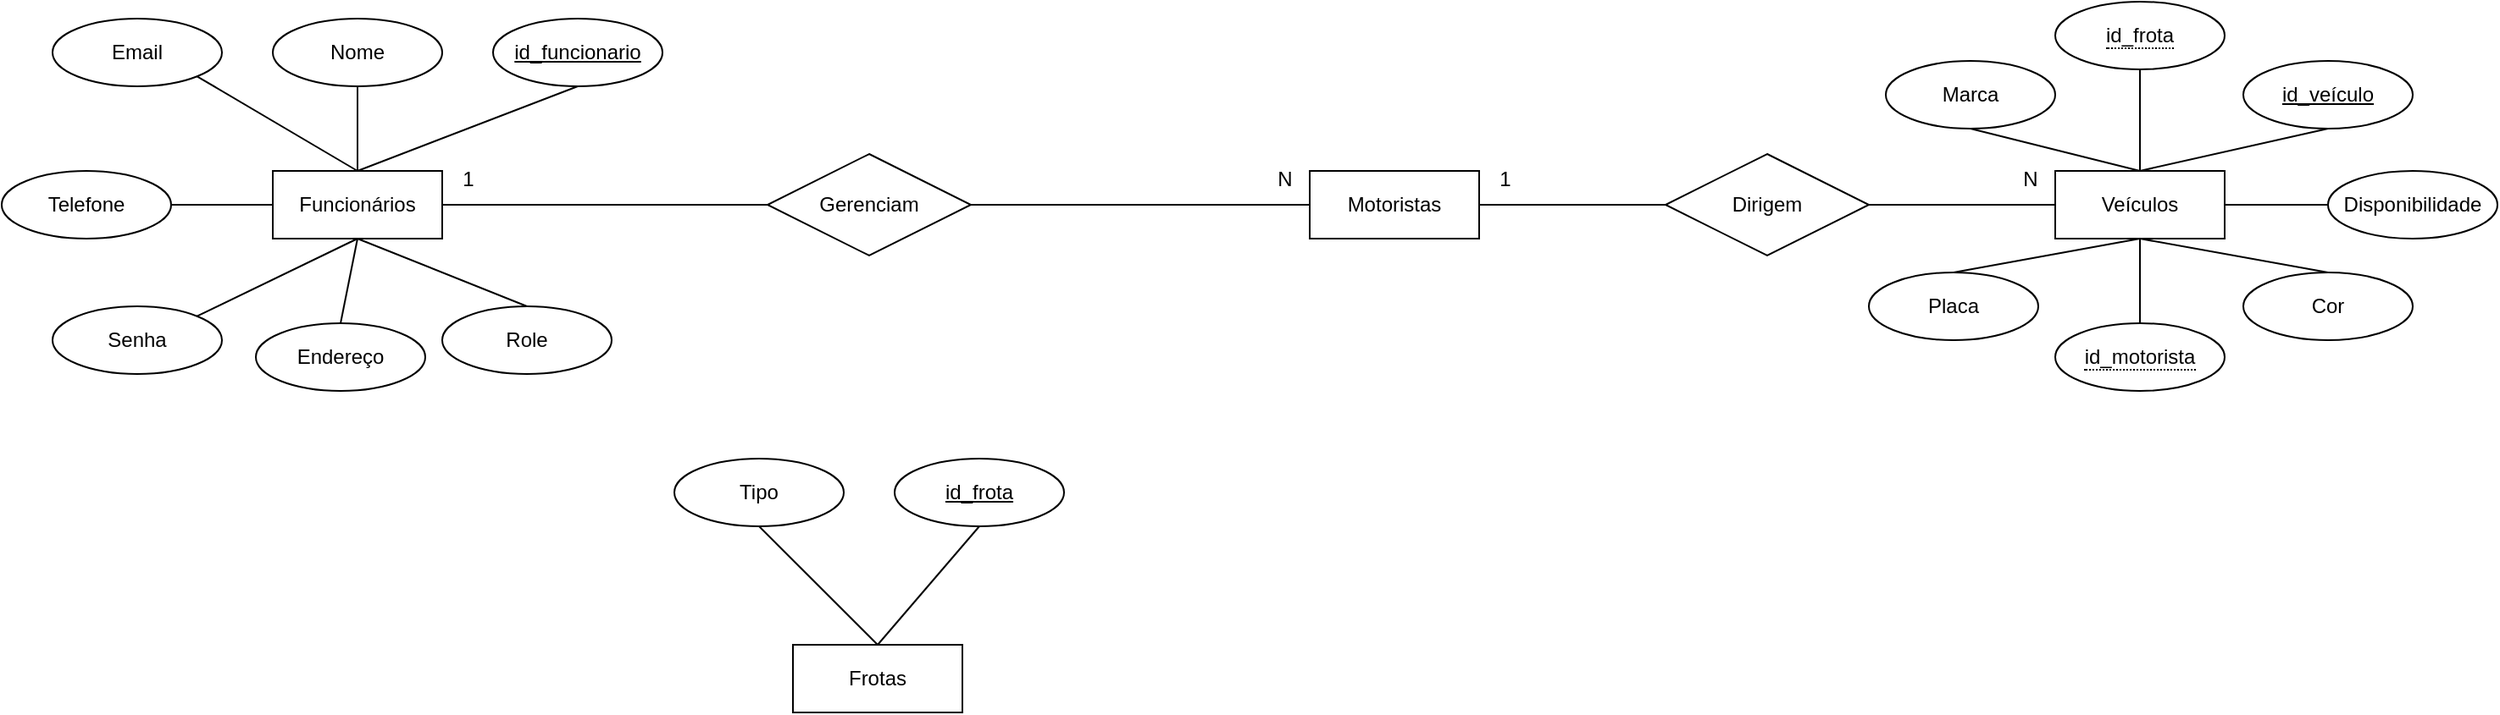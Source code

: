 <mxfile version="20.8.20" type="device"><diagram name="Página-1" id="SmbSBisgODQ-tFxxg0Tv"><mxGraphModel dx="1687" dy="899" grid="1" gridSize="10" guides="1" tooltips="1" connect="1" arrows="1" fold="1" page="1" pageScale="1" pageWidth="827" pageHeight="1169" math="0" shadow="0"><root><mxCell id="0"/><mxCell id="1" parent="0"/><mxCell id="jhbp4_ZAMWIe8QdacrYQ-23" style="edgeStyle=none;rounded=0;orthogonalLoop=1;jettySize=auto;html=1;exitX=1;exitY=0.5;exitDx=0;exitDy=0;entryX=0;entryY=0.5;entryDx=0;entryDy=0;strokeColor=default;endArrow=none;endFill=0;" edge="1" parent="1" source="jhbp4_ZAMWIe8QdacrYQ-1" target="jhbp4_ZAMWIe8QdacrYQ-21"><mxGeometry relative="1" as="geometry"/></mxCell><mxCell id="jhbp4_ZAMWIe8QdacrYQ-1" value="Funcionários" style="whiteSpace=wrap;html=1;align=center;" vertex="1" parent="1"><mxGeometry x="188" y="320" width="100" height="40" as="geometry"/></mxCell><mxCell id="jhbp4_ZAMWIe8QdacrYQ-4" value="Role" style="ellipse;whiteSpace=wrap;html=1;align=center;" vertex="1" parent="1"><mxGeometry x="288" y="400" width="100" height="40" as="geometry"/></mxCell><mxCell id="jhbp4_ZAMWIe8QdacrYQ-5" value="" style="endArrow=none;html=1;rounded=0;exitX=0.5;exitY=1;exitDx=0;exitDy=0;entryX=0.5;entryY=0;entryDx=0;entryDy=0;" edge="1" parent="1" source="jhbp4_ZAMWIe8QdacrYQ-1" target="jhbp4_ZAMWIe8QdacrYQ-4"><mxGeometry relative="1" as="geometry"><mxPoint x="348" y="470" as="sourcePoint"/><mxPoint x="508" y="470" as="targetPoint"/></mxGeometry></mxCell><mxCell id="jhbp4_ZAMWIe8QdacrYQ-6" value="Nome" style="ellipse;whiteSpace=wrap;html=1;align=center;" vertex="1" parent="1"><mxGeometry x="188" y="230" width="100" height="40" as="geometry"/></mxCell><mxCell id="jhbp4_ZAMWIe8QdacrYQ-7" value="" style="endArrow=none;html=1;rounded=0;exitX=0.5;exitY=1;exitDx=0;exitDy=0;entryX=0.5;entryY=0;entryDx=0;entryDy=0;" edge="1" parent="1" source="jhbp4_ZAMWIe8QdacrYQ-6" target="jhbp4_ZAMWIe8QdacrYQ-1"><mxGeometry relative="1" as="geometry"><mxPoint x="248" y="370" as="sourcePoint"/><mxPoint x="248" y="430" as="targetPoint"/></mxGeometry></mxCell><mxCell id="jhbp4_ZAMWIe8QdacrYQ-9" style="rounded=0;orthogonalLoop=1;jettySize=auto;html=1;exitX=1;exitY=1;exitDx=0;exitDy=0;entryX=0.5;entryY=0;entryDx=0;entryDy=0;strokeColor=default;endArrow=none;endFill=0;" edge="1" parent="1" source="jhbp4_ZAMWIe8QdacrYQ-8" target="jhbp4_ZAMWIe8QdacrYQ-1"><mxGeometry relative="1" as="geometry"/></mxCell><mxCell id="jhbp4_ZAMWIe8QdacrYQ-8" value="Email" style="ellipse;whiteSpace=wrap;html=1;align=center;" vertex="1" parent="1"><mxGeometry x="58" y="230" width="100" height="40" as="geometry"/></mxCell><mxCell id="jhbp4_ZAMWIe8QdacrYQ-11" style="edgeStyle=none;rounded=0;orthogonalLoop=1;jettySize=auto;html=1;exitX=1;exitY=0;exitDx=0;exitDy=0;entryX=0.5;entryY=1;entryDx=0;entryDy=0;strokeColor=default;endArrow=none;endFill=0;" edge="1" parent="1" source="jhbp4_ZAMWIe8QdacrYQ-10" target="jhbp4_ZAMWIe8QdacrYQ-1"><mxGeometry relative="1" as="geometry"/></mxCell><mxCell id="jhbp4_ZAMWIe8QdacrYQ-10" value="Senha" style="ellipse;whiteSpace=wrap;html=1;align=center;" vertex="1" parent="1"><mxGeometry x="58" y="400" width="100" height="40" as="geometry"/></mxCell><mxCell id="jhbp4_ZAMWIe8QdacrYQ-14" style="edgeStyle=none;rounded=0;orthogonalLoop=1;jettySize=auto;html=1;exitX=1;exitY=0.5;exitDx=0;exitDy=0;entryX=0;entryY=0.5;entryDx=0;entryDy=0;strokeColor=default;endArrow=none;endFill=0;" edge="1" parent="1" source="jhbp4_ZAMWIe8QdacrYQ-13" target="jhbp4_ZAMWIe8QdacrYQ-1"><mxGeometry relative="1" as="geometry"><mxPoint x="148" y="340" as="sourcePoint"/></mxGeometry></mxCell><mxCell id="jhbp4_ZAMWIe8QdacrYQ-13" value="Telefone" style="ellipse;whiteSpace=wrap;html=1;align=center;" vertex="1" parent="1"><mxGeometry x="28" y="320" width="100" height="40" as="geometry"/></mxCell><mxCell id="jhbp4_ZAMWIe8QdacrYQ-18" style="edgeStyle=none;rounded=0;orthogonalLoop=1;jettySize=auto;html=1;exitX=0.5;exitY=0;exitDx=0;exitDy=0;strokeColor=default;endArrow=none;endFill=0;entryX=0.5;entryY=1;entryDx=0;entryDy=0;" edge="1" parent="1" source="jhbp4_ZAMWIe8QdacrYQ-15" target="jhbp4_ZAMWIe8QdacrYQ-1"><mxGeometry relative="1" as="geometry"><mxPoint x="238" y="380" as="targetPoint"/></mxGeometry></mxCell><mxCell id="jhbp4_ZAMWIe8QdacrYQ-15" value="Endereço" style="ellipse;whiteSpace=wrap;html=1;align=center;" vertex="1" parent="1"><mxGeometry x="178" y="410" width="100" height="40" as="geometry"/></mxCell><mxCell id="jhbp4_ZAMWIe8QdacrYQ-20" style="edgeStyle=none;rounded=0;orthogonalLoop=1;jettySize=auto;html=1;exitX=0.5;exitY=1;exitDx=0;exitDy=0;entryX=0.5;entryY=0;entryDx=0;entryDy=0;strokeColor=default;endArrow=none;endFill=0;" edge="1" parent="1" source="jhbp4_ZAMWIe8QdacrYQ-19" target="jhbp4_ZAMWIe8QdacrYQ-1"><mxGeometry relative="1" as="geometry"/></mxCell><mxCell id="jhbp4_ZAMWIe8QdacrYQ-19" value="id_funcionario" style="ellipse;whiteSpace=wrap;html=1;align=center;fontStyle=4;" vertex="1" parent="1"><mxGeometry x="318" y="230" width="100" height="40" as="geometry"/></mxCell><mxCell id="jhbp4_ZAMWIe8QdacrYQ-29" style="edgeStyle=none;rounded=0;orthogonalLoop=1;jettySize=auto;html=1;exitX=1;exitY=0.5;exitDx=0;exitDy=0;entryX=0;entryY=0.5;entryDx=0;entryDy=0;strokeColor=default;endArrow=none;endFill=0;" edge="1" parent="1" source="jhbp4_ZAMWIe8QdacrYQ-21" target="jhbp4_ZAMWIe8QdacrYQ-28"><mxGeometry relative="1" as="geometry"/></mxCell><mxCell id="jhbp4_ZAMWIe8QdacrYQ-21" value="Gerenciam" style="shape=rhombus;perimeter=rhombusPerimeter;whiteSpace=wrap;html=1;align=center;" vertex="1" parent="1"><mxGeometry x="480" y="310" width="120" height="60" as="geometry"/></mxCell><mxCell id="jhbp4_ZAMWIe8QdacrYQ-45" style="edgeStyle=none;rounded=0;orthogonalLoop=1;jettySize=auto;html=1;exitX=1;exitY=0.5;exitDx=0;exitDy=0;entryX=0;entryY=0.5;entryDx=0;entryDy=0;strokeColor=default;endArrow=none;endFill=0;" edge="1" parent="1" source="jhbp4_ZAMWIe8QdacrYQ-28" target="jhbp4_ZAMWIe8QdacrYQ-44"><mxGeometry relative="1" as="geometry"/></mxCell><mxCell id="jhbp4_ZAMWIe8QdacrYQ-28" value="Motoristas" style="whiteSpace=wrap;html=1;align=center;" vertex="1" parent="1"><mxGeometry x="800" y="320" width="100" height="40" as="geometry"/></mxCell><mxCell id="jhbp4_ZAMWIe8QdacrYQ-44" value="Dirigem" style="shape=rhombus;perimeter=rhombusPerimeter;whiteSpace=wrap;html=1;align=center;" vertex="1" parent="1"><mxGeometry x="1010" y="310" width="120" height="60" as="geometry"/></mxCell><mxCell id="jhbp4_ZAMWIe8QdacrYQ-47" style="edgeStyle=none;rounded=0;orthogonalLoop=1;jettySize=auto;html=1;exitX=0;exitY=1;exitDx=0;exitDy=0;strokeColor=default;endArrow=none;endFill=0;" edge="1" parent="1" source="jhbp4_ZAMWIe8QdacrYQ-44" target="jhbp4_ZAMWIe8QdacrYQ-44"><mxGeometry relative="1" as="geometry"/></mxCell><mxCell id="jhbp4_ZAMWIe8QdacrYQ-50" value="1" style="text;html=1;align=center;verticalAlign=middle;resizable=0;points=[];autosize=1;strokeColor=none;fillColor=none;" vertex="1" parent="1"><mxGeometry x="900" y="310" width="30" height="30" as="geometry"/></mxCell><mxCell id="jhbp4_ZAMWIe8QdacrYQ-53" value="1" style="text;html=1;align=center;verticalAlign=middle;resizable=0;points=[];autosize=1;strokeColor=none;fillColor=none;" vertex="1" parent="1"><mxGeometry x="288" y="310" width="30" height="30" as="geometry"/></mxCell><mxCell id="jhbp4_ZAMWIe8QdacrYQ-54" value="N" style="text;html=1;align=center;verticalAlign=middle;resizable=0;points=[];autosize=1;strokeColor=none;fillColor=none;" vertex="1" parent="1"><mxGeometry x="770" y="310" width="30" height="30" as="geometry"/></mxCell><mxCell id="jhbp4_ZAMWIe8QdacrYQ-84" style="edgeStyle=none;rounded=0;orthogonalLoop=1;jettySize=auto;html=1;exitX=0.5;exitY=0;exitDx=0;exitDy=0;entryX=0.5;entryY=1;entryDx=0;entryDy=0;strokeColor=default;endArrow=none;endFill=0;" edge="1" parent="1" source="jhbp4_ZAMWIe8QdacrYQ-74" target="jhbp4_ZAMWIe8QdacrYQ-83"><mxGeometry relative="1" as="geometry"/></mxCell><mxCell id="jhbp4_ZAMWIe8QdacrYQ-74" value="Frotas" style="whiteSpace=wrap;html=1;align=center;" vertex="1" parent="1"><mxGeometry x="495" y="600" width="100" height="40" as="geometry"/></mxCell><mxCell id="jhbp4_ZAMWIe8QdacrYQ-83" value="Tipo" style="ellipse;whiteSpace=wrap;html=1;align=center;" vertex="1" parent="1"><mxGeometry x="425" y="490" width="100" height="40" as="geometry"/></mxCell><mxCell id="jhbp4_ZAMWIe8QdacrYQ-86" style="edgeStyle=none;rounded=0;orthogonalLoop=1;jettySize=auto;html=1;exitX=0.5;exitY=1;exitDx=0;exitDy=0;entryX=0.5;entryY=0;entryDx=0;entryDy=0;strokeColor=default;endArrow=none;endFill=0;" edge="1" parent="1" source="jhbp4_ZAMWIe8QdacrYQ-85" target="jhbp4_ZAMWIe8QdacrYQ-74"><mxGeometry relative="1" as="geometry"/></mxCell><mxCell id="jhbp4_ZAMWIe8QdacrYQ-85" value="id_frota" style="ellipse;whiteSpace=wrap;html=1;align=center;fontStyle=4;" vertex="1" parent="1"><mxGeometry x="555" y="490" width="100" height="40" as="geometry"/></mxCell><mxCell id="jhbp4_ZAMWIe8QdacrYQ-106" style="edgeStyle=none;rounded=0;orthogonalLoop=1;jettySize=auto;html=1;exitX=0.5;exitY=0;exitDx=0;exitDy=0;entryX=0.5;entryY=1;entryDx=0;entryDy=0;strokeColor=default;endArrow=none;endFill=0;" edge="1" parent="1" source="jhbp4_ZAMWIe8QdacrYQ-109" target="jhbp4_ZAMWIe8QdacrYQ-114"><mxGeometry relative="1" as="geometry"/></mxCell><mxCell id="jhbp4_ZAMWIe8QdacrYQ-107" style="edgeStyle=none;rounded=0;orthogonalLoop=1;jettySize=auto;html=1;exitX=0.5;exitY=1;exitDx=0;exitDy=0;entryX=0.5;entryY=0;entryDx=0;entryDy=0;strokeColor=default;endArrow=none;endFill=0;" edge="1" parent="1" source="jhbp4_ZAMWIe8QdacrYQ-109" target="jhbp4_ZAMWIe8QdacrYQ-115"><mxGeometry relative="1" as="geometry"/></mxCell><mxCell id="jhbp4_ZAMWIe8QdacrYQ-108" style="edgeStyle=none;rounded=0;orthogonalLoop=1;jettySize=auto;html=1;exitX=0.5;exitY=1;exitDx=0;exitDy=0;entryX=0.5;entryY=0;entryDx=0;entryDy=0;strokeColor=default;endArrow=none;endFill=0;" edge="1" parent="1" source="jhbp4_ZAMWIe8QdacrYQ-109" target="jhbp4_ZAMWIe8QdacrYQ-116"><mxGeometry relative="1" as="geometry"/></mxCell><mxCell id="jhbp4_ZAMWIe8QdacrYQ-109" value="Veículos" style="whiteSpace=wrap;html=1;align=center;" vertex="1" parent="1"><mxGeometry x="1240" y="320" width="100" height="40" as="geometry"/></mxCell><mxCell id="jhbp4_ZAMWIe8QdacrYQ-110" style="edgeStyle=none;rounded=0;orthogonalLoop=1;jettySize=auto;html=1;exitX=1;exitY=0.5;exitDx=0;exitDy=0;entryX=0;entryY=0.5;entryDx=0;entryDy=0;strokeColor=default;endArrow=none;endFill=0;" edge="1" parent="1" target="jhbp4_ZAMWIe8QdacrYQ-109" source="jhbp4_ZAMWIe8QdacrYQ-44"><mxGeometry relative="1" as="geometry"><mxPoint x="1130" y="340" as="sourcePoint"/></mxGeometry></mxCell><mxCell id="jhbp4_ZAMWIe8QdacrYQ-111" value="N" style="text;html=1;align=center;verticalAlign=middle;resizable=0;points=[];autosize=1;strokeColor=none;fillColor=none;" vertex="1" parent="1"><mxGeometry x="1210" y="310" width="30" height="30" as="geometry"/></mxCell><mxCell id="jhbp4_ZAMWIe8QdacrYQ-112" style="edgeStyle=none;rounded=0;orthogonalLoop=1;jettySize=auto;html=1;exitX=0.5;exitY=1;exitDx=0;exitDy=0;entryX=0.5;entryY=0;entryDx=0;entryDy=0;strokeColor=default;endArrow=none;endFill=0;" edge="1" parent="1" source="jhbp4_ZAMWIe8QdacrYQ-113" target="jhbp4_ZAMWIe8QdacrYQ-109"><mxGeometry relative="1" as="geometry"/></mxCell><mxCell id="jhbp4_ZAMWIe8QdacrYQ-113" value="id_veículo" style="ellipse;whiteSpace=wrap;html=1;align=center;fontStyle=4;" vertex="1" parent="1"><mxGeometry x="1351" y="255" width="100" height="40" as="geometry"/></mxCell><mxCell id="jhbp4_ZAMWIe8QdacrYQ-114" value="Marca" style="ellipse;whiteSpace=wrap;html=1;align=center;" vertex="1" parent="1"><mxGeometry x="1140" y="255" width="100" height="40" as="geometry"/></mxCell><mxCell id="jhbp4_ZAMWIe8QdacrYQ-115" value="Placa" style="ellipse;whiteSpace=wrap;html=1;align=center;" vertex="1" parent="1"><mxGeometry x="1130" y="380" width="100" height="40" as="geometry"/></mxCell><mxCell id="jhbp4_ZAMWIe8QdacrYQ-116" value="Cor" style="ellipse;whiteSpace=wrap;html=1;align=center;" vertex="1" parent="1"><mxGeometry x="1351" y="380" width="100" height="40" as="geometry"/></mxCell><mxCell id="jhbp4_ZAMWIe8QdacrYQ-117" value="" style="edgeStyle=none;rounded=0;orthogonalLoop=1;jettySize=auto;html=1;strokeColor=default;endArrow=none;endFill=0;" edge="1" parent="1" source="jhbp4_ZAMWIe8QdacrYQ-118" target="jhbp4_ZAMWIe8QdacrYQ-109"><mxGeometry relative="1" as="geometry"/></mxCell><mxCell id="jhbp4_ZAMWIe8QdacrYQ-118" value="&lt;span style=&quot;border-bottom: 1px dotted&quot;&gt;id_frota&lt;/span&gt;" style="ellipse;whiteSpace=wrap;html=1;align=center;" vertex="1" parent="1"><mxGeometry x="1240" y="220" width="100" height="40" as="geometry"/></mxCell><mxCell id="jhbp4_ZAMWIe8QdacrYQ-119" style="edgeStyle=none;rounded=0;orthogonalLoop=1;jettySize=auto;html=1;exitX=0.5;exitY=0;exitDx=0;exitDy=0;entryX=0.5;entryY=1;entryDx=0;entryDy=0;strokeColor=default;endArrow=none;endFill=0;" edge="1" parent="1" source="jhbp4_ZAMWIe8QdacrYQ-120" target="jhbp4_ZAMWIe8QdacrYQ-109"><mxGeometry relative="1" as="geometry"/></mxCell><mxCell id="jhbp4_ZAMWIe8QdacrYQ-120" value="&lt;span style=&quot;border-bottom: 1px dotted&quot;&gt;id_motorista&lt;/span&gt;" style="ellipse;whiteSpace=wrap;html=1;align=center;" vertex="1" parent="1"><mxGeometry x="1240" y="410" width="100" height="40" as="geometry"/></mxCell><mxCell id="jhbp4_ZAMWIe8QdacrYQ-121" style="edgeStyle=none;rounded=0;orthogonalLoop=1;jettySize=auto;html=1;exitX=0;exitY=0.5;exitDx=0;exitDy=0;entryX=1;entryY=0.5;entryDx=0;entryDy=0;strokeColor=default;endArrow=none;endFill=0;" edge="1" parent="1" target="jhbp4_ZAMWIe8QdacrYQ-109" source="jhbp4_ZAMWIe8QdacrYQ-122"><mxGeometry relative="1" as="geometry"><mxPoint x="1401" y="340" as="sourcePoint"/></mxGeometry></mxCell><mxCell id="jhbp4_ZAMWIe8QdacrYQ-122" value="Disponibilidade" style="ellipse;whiteSpace=wrap;html=1;align=center;" vertex="1" parent="1"><mxGeometry x="1401" y="320" width="100" height="40" as="geometry"/></mxCell></root></mxGraphModel></diagram></mxfile>